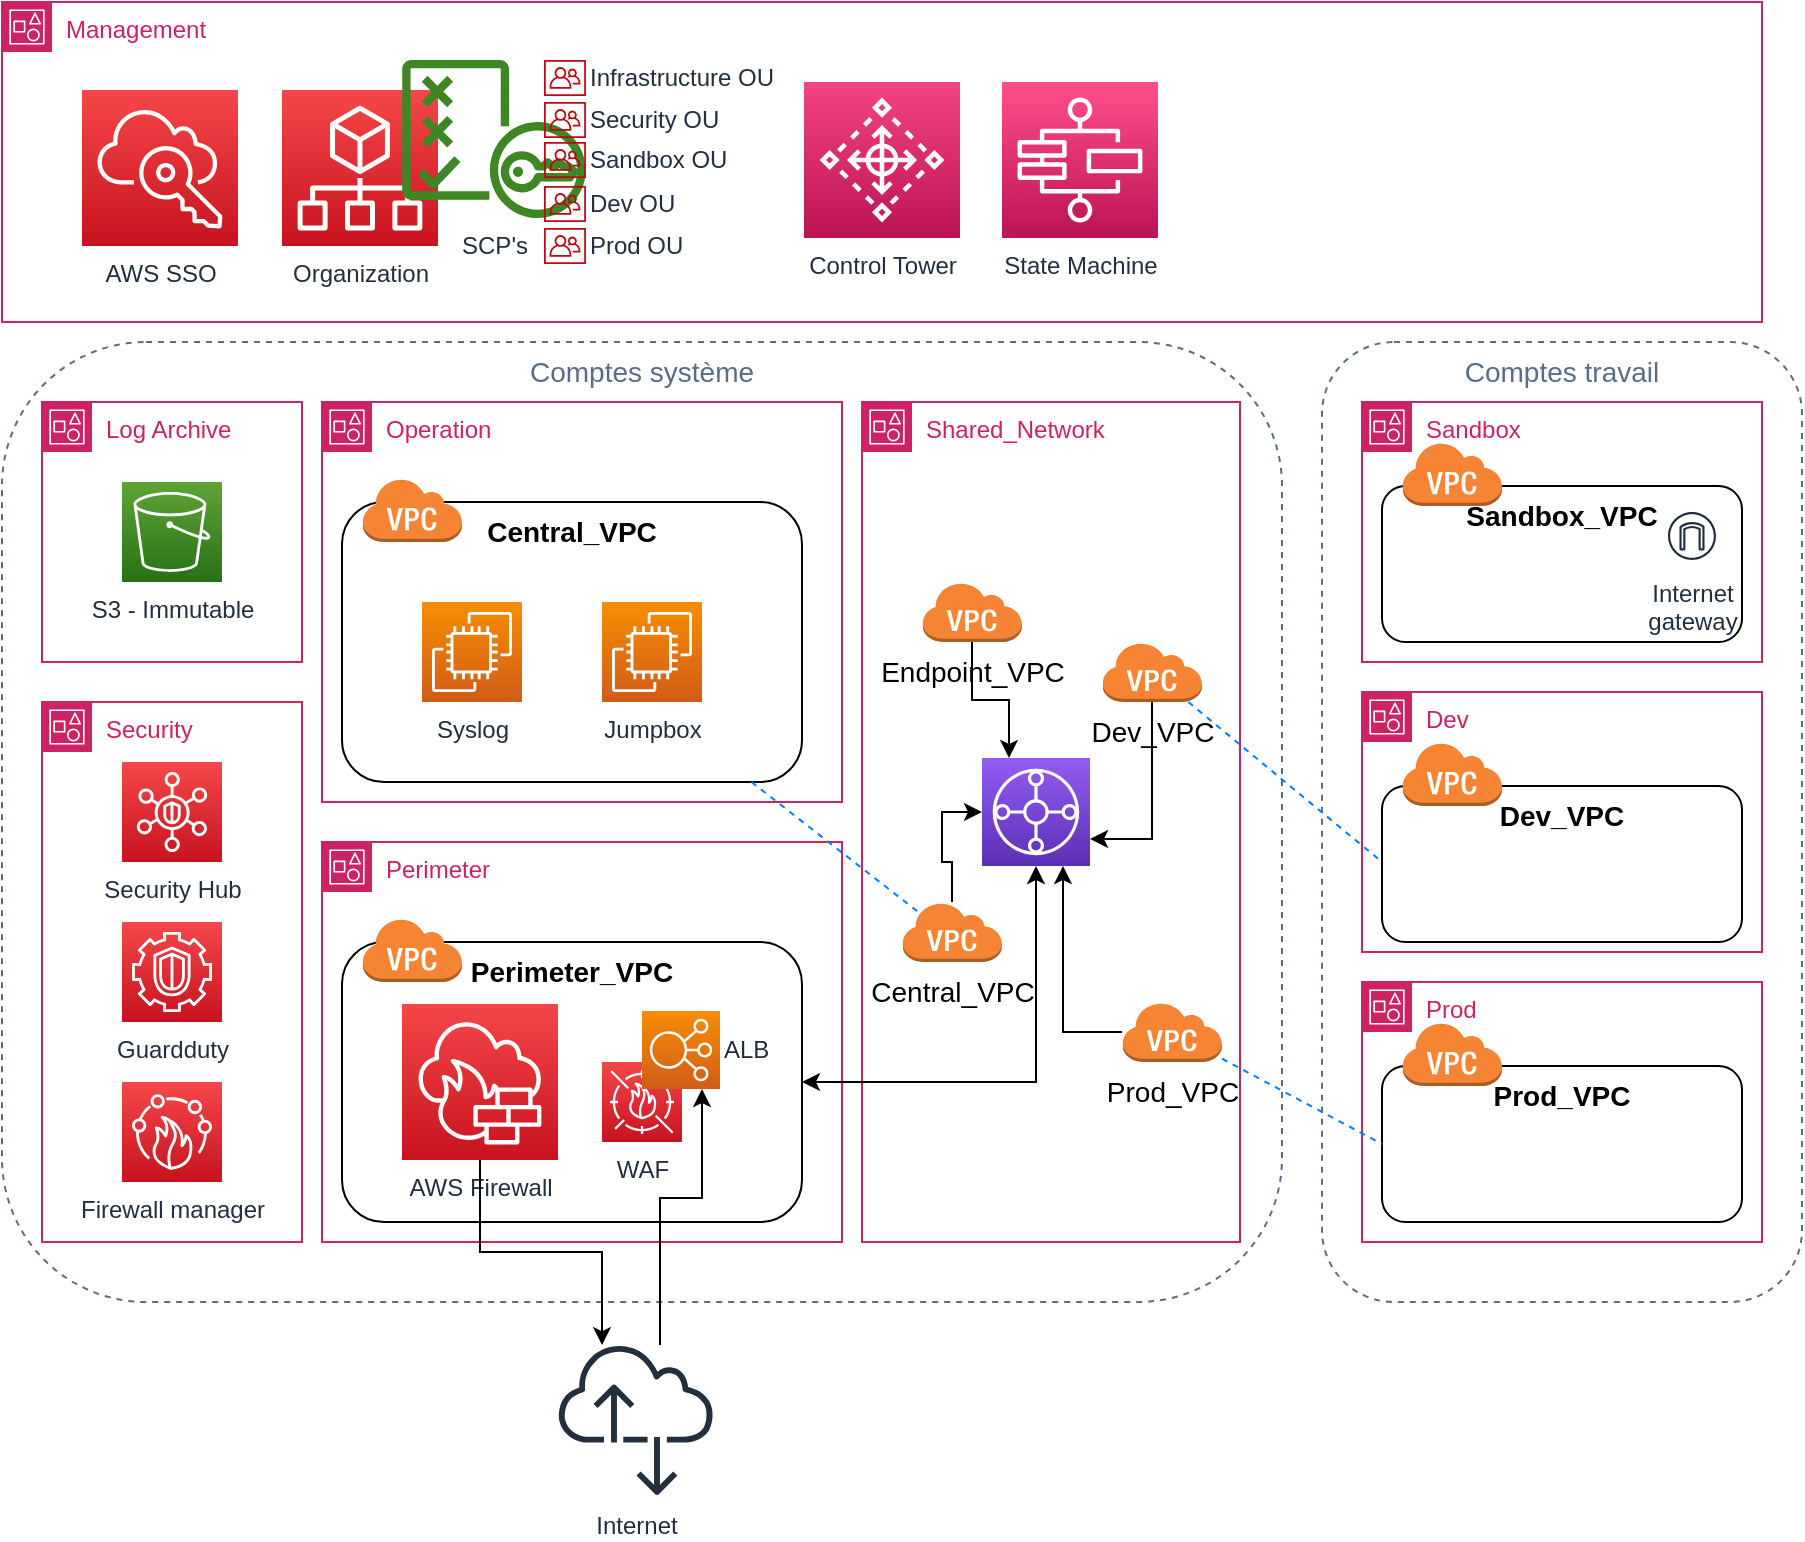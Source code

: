 <mxfile version="20.2.3" type="device"><diagram id="zEoo_NMySdw5E9qWyfnJ" name="Page-1"><mxGraphModel dx="1251" dy="1025" grid="1" gridSize="10" guides="1" tooltips="1" connect="1" arrows="1" fold="1" page="1" pageScale="1" pageWidth="1100" pageHeight="850" math="0" shadow="0"><root><mxCell id="0"/><mxCell id="1" parent="0"/><mxCell id="-a_9Rxebe0Hw4jp7fYCV-51" value="Comptes système" style="fillColor=none;strokeColor=#5A6C86;dashed=1;verticalAlign=top;fontStyle=0;fontColor=#5A6C86;rounded=1;shadow=0;glass=0;sketch=0;fontSize=14;" vertex="1" parent="1"><mxGeometry x="40" y="210" width="640" height="480" as="geometry"/></mxCell><mxCell id="-a_9Rxebe0Hw4jp7fYCV-1" value="Management" style="points=[[0,0],[0.25,0],[0.5,0],[0.75,0],[1,0],[1,0.25],[1,0.5],[1,0.75],[1,1],[0.75,1],[0.5,1],[0.25,1],[0,1],[0,0.75],[0,0.5],[0,0.25]];outlineConnect=0;gradientColor=none;html=1;whiteSpace=wrap;fontSize=12;fontStyle=0;container=1;pointerEvents=0;collapsible=0;recursiveResize=0;shape=mxgraph.aws4.group;grIcon=mxgraph.aws4.group_account;strokeColor=#CD2264;fillColor=none;verticalAlign=top;align=left;spacingLeft=30;fontColor=#CD2264;dashed=0;" vertex="1" parent="1"><mxGeometry x="40" y="40" width="880" height="160" as="geometry"/></mxCell><mxCell id="-a_9Rxebe0Hw4jp7fYCV-4" value="State Machine" style="sketch=0;points=[[0,0,0],[0.25,0,0],[0.5,0,0],[0.75,0,0],[1,0,0],[0,1,0],[0.25,1,0],[0.5,1,0],[0.75,1,0],[1,1,0],[0,0.25,0],[0,0.5,0],[0,0.75,0],[1,0.25,0],[1,0.5,0],[1,0.75,0]];outlineConnect=0;fontColor=#232F3E;gradientColor=#FF4F8B;gradientDirection=north;fillColor=#BC1356;strokeColor=#ffffff;dashed=0;verticalLabelPosition=bottom;verticalAlign=top;align=center;html=1;fontSize=12;fontStyle=0;aspect=fixed;shape=mxgraph.aws4.resourceIcon;resIcon=mxgraph.aws4.step_functions;rounded=1;shadow=0;glass=0;" vertex="1" parent="-a_9Rxebe0Hw4jp7fYCV-1"><mxGeometry x="500" y="40" width="78" height="78" as="geometry"/></mxCell><mxCell id="-a_9Rxebe0Hw4jp7fYCV-7" value="AWS SSO" style="sketch=0;points=[[0,0,0],[0.25,0,0],[0.5,0,0],[0.75,0,0],[1,0,0],[0,1,0],[0.25,1,0],[0.5,1,0],[0.75,1,0],[1,1,0],[0,0.25,0],[0,0.5,0],[0,0.75,0],[1,0.25,0],[1,0.5,0],[1,0.75,0]];outlineConnect=0;fontColor=#232F3E;gradientColor=#F54749;gradientDirection=north;fillColor=#C7131F;strokeColor=#ffffff;dashed=0;verticalLabelPosition=bottom;verticalAlign=top;align=center;html=1;fontSize=12;fontStyle=0;aspect=fixed;shape=mxgraph.aws4.resourceIcon;resIcon=mxgraph.aws4.single_sign_on;rounded=1;shadow=0;glass=0;" vertex="1" parent="-a_9Rxebe0Hw4jp7fYCV-1"><mxGeometry x="40" y="44" width="78" height="78" as="geometry"/></mxCell><mxCell id="-a_9Rxebe0Hw4jp7fYCV-8" value="Organization" style="sketch=0;points=[[0,0,0],[0.25,0,0],[0.5,0,0],[0.75,0,0],[1,0,0],[0,1,0],[0.25,1,0],[0.5,1,0],[0.75,1,0],[1,1,0],[0,0.25,0],[0,0.5,0],[0,0.75,0],[1,0.25,0],[1,0.5,0],[1,0.75,0]];outlineConnect=0;fontColor=#232F3E;gradientColor=#F54749;gradientDirection=north;fillColor=#C7131F;strokeColor=#ffffff;dashed=0;verticalLabelPosition=bottom;verticalAlign=top;align=center;html=1;fontSize=12;fontStyle=0;aspect=fixed;shape=mxgraph.aws4.resourceIcon;resIcon=mxgraph.aws4.organizations;rounded=1;shadow=0;glass=0;" vertex="1" parent="-a_9Rxebe0Hw4jp7fYCV-1"><mxGeometry x="140" y="44" width="78" height="78" as="geometry"/></mxCell><mxCell id="-a_9Rxebe0Hw4jp7fYCV-6" value="SCP's" style="sketch=0;outlineConnect=0;fontColor=#232F3E;gradientColor=none;fillColor=#3F8624;strokeColor=none;dashed=0;verticalLabelPosition=bottom;verticalAlign=top;align=center;html=1;fontSize=12;fontStyle=0;aspect=fixed;pointerEvents=1;shape=mxgraph.aws4.policy;rounded=1;shadow=0;glass=0;" vertex="1" parent="-a_9Rxebe0Hw4jp7fYCV-1"><mxGeometry x="200" y="29" width="91.97" height="79" as="geometry"/></mxCell><mxCell id="-a_9Rxebe0Hw4jp7fYCV-9" value="Infrastructure OU" style="sketch=0;outlineConnect=0;fontColor=#232F3E;gradientColor=none;fillColor=#BF0816;strokeColor=none;dashed=0;verticalLabelPosition=middle;verticalAlign=middle;align=left;html=1;fontSize=12;fontStyle=0;aspect=fixed;pointerEvents=1;shape=mxgraph.aws4.organizations_organizational_unit;rounded=1;shadow=0;glass=0;labelPosition=right;" vertex="1" parent="-a_9Rxebe0Hw4jp7fYCV-1"><mxGeometry x="271.01" y="29" width="20.96" height="18" as="geometry"/></mxCell><mxCell id="-a_9Rxebe0Hw4jp7fYCV-12" value="Sandbox OU" style="sketch=0;outlineConnect=0;fontColor=#232F3E;gradientColor=none;fillColor=#BF0816;strokeColor=none;dashed=0;verticalLabelPosition=middle;verticalAlign=middle;align=left;html=1;fontSize=12;fontStyle=0;aspect=fixed;pointerEvents=1;shape=mxgraph.aws4.organizations_organizational_unit;rounded=1;shadow=0;glass=0;labelPosition=right;" vertex="1" parent="-a_9Rxebe0Hw4jp7fYCV-1"><mxGeometry x="271.01" y="70" width="20.96" height="18" as="geometry"/></mxCell><mxCell id="-a_9Rxebe0Hw4jp7fYCV-11" value="Dev OU" style="sketch=0;outlineConnect=0;fontColor=#232F3E;gradientColor=none;fillColor=#BF0816;strokeColor=none;dashed=0;verticalLabelPosition=middle;verticalAlign=middle;align=left;html=1;fontSize=12;fontStyle=0;aspect=fixed;pointerEvents=1;shape=mxgraph.aws4.organizations_organizational_unit;rounded=1;shadow=0;glass=0;labelPosition=right;" vertex="1" parent="-a_9Rxebe0Hw4jp7fYCV-1"><mxGeometry x="271.01" y="92" width="20.96" height="18" as="geometry"/></mxCell><mxCell id="-a_9Rxebe0Hw4jp7fYCV-10" value="Security OU" style="sketch=0;outlineConnect=0;fontColor=#232F3E;gradientColor=none;fillColor=#BF0816;strokeColor=none;dashed=0;verticalLabelPosition=middle;verticalAlign=middle;align=left;html=1;fontSize=12;fontStyle=0;aspect=fixed;pointerEvents=1;shape=mxgraph.aws4.organizations_organizational_unit;rounded=1;shadow=0;glass=0;labelPosition=right;" vertex="1" parent="-a_9Rxebe0Hw4jp7fYCV-1"><mxGeometry x="271.01" y="50" width="20.96" height="18" as="geometry"/></mxCell><mxCell id="-a_9Rxebe0Hw4jp7fYCV-14" value="Prod OU" style="sketch=0;outlineConnect=0;fontColor=#232F3E;gradientColor=none;fillColor=#BF0816;strokeColor=none;dashed=0;verticalLabelPosition=middle;verticalAlign=middle;align=left;html=1;fontSize=12;fontStyle=0;aspect=fixed;pointerEvents=1;shape=mxgraph.aws4.organizations_organizational_unit;rounded=1;shadow=0;glass=0;labelPosition=right;" vertex="1" parent="-a_9Rxebe0Hw4jp7fYCV-1"><mxGeometry x="271.01" y="113" width="20.96" height="18" as="geometry"/></mxCell><mxCell id="-a_9Rxebe0Hw4jp7fYCV-70" value="Control Tower" style="sketch=0;points=[[0,0,0],[0.25,0,0],[0.5,0,0],[0.75,0,0],[1,0,0],[0,1,0],[0.25,1,0],[0.5,1,0],[0.75,1,0],[1,1,0],[0,0.25,0],[0,0.5,0],[0,0.75,0],[1,0.25,0],[1,0.5,0],[1,0.75,0]];points=[[0,0,0],[0.25,0,0],[0.5,0,0],[0.75,0,0],[1,0,0],[0,1,0],[0.25,1,0],[0.5,1,0],[0.75,1,0],[1,1,0],[0,0.25,0],[0,0.5,0],[0,0.75,0],[1,0.25,0],[1,0.5,0],[1,0.75,0]];outlineConnect=0;fontColor=#232F3E;gradientColor=#F34482;gradientDirection=north;fillColor=#BC1356;strokeColor=#ffffff;dashed=0;verticalLabelPosition=bottom;verticalAlign=top;align=center;html=1;fontSize=12;fontStyle=0;aspect=fixed;shape=mxgraph.aws4.resourceIcon;resIcon=mxgraph.aws4.control_tower;rounded=1;shadow=0;glass=0;" vertex="1" parent="-a_9Rxebe0Hw4jp7fYCV-1"><mxGeometry x="401" y="40" width="78" height="78" as="geometry"/></mxCell><mxCell id="-a_9Rxebe0Hw4jp7fYCV-18" value="Log Archive" style="points=[[0,0],[0.25,0],[0.5,0],[0.75,0],[1,0],[1,0.25],[1,0.5],[1,0.75],[1,1],[0.75,1],[0.5,1],[0.25,1],[0,1],[0,0.75],[0,0.5],[0,0.25]];outlineConnect=0;gradientColor=none;html=1;whiteSpace=wrap;fontSize=12;fontStyle=0;container=1;pointerEvents=0;collapsible=0;recursiveResize=0;shape=mxgraph.aws4.group;grIcon=mxgraph.aws4.group_account;strokeColor=#CD2264;fillColor=none;verticalAlign=top;align=left;spacingLeft=30;fontColor=#CD2264;dashed=0;rounded=1;shadow=0;glass=0;sketch=0;" vertex="1" parent="1"><mxGeometry x="60" y="240" width="130" height="130" as="geometry"/></mxCell><mxCell id="-a_9Rxebe0Hw4jp7fYCV-20" value="S3 - Immutable" style="sketch=0;points=[[0,0,0],[0.25,0,0],[0.5,0,0],[0.75,0,0],[1,0,0],[0,1,0],[0.25,1,0],[0.5,1,0],[0.75,1,0],[1,1,0],[0,0.25,0],[0,0.5,0],[0,0.75,0],[1,0.25,0],[1,0.5,0],[1,0.75,0]];outlineConnect=0;fontColor=#232F3E;gradientColor=#60A337;gradientDirection=north;fillColor=#277116;strokeColor=#ffffff;dashed=0;verticalLabelPosition=bottom;verticalAlign=top;align=center;html=1;fontSize=12;fontStyle=0;aspect=fixed;shape=mxgraph.aws4.resourceIcon;resIcon=mxgraph.aws4.s3;rounded=1;shadow=0;glass=0;" vertex="1" parent="-a_9Rxebe0Hw4jp7fYCV-18"><mxGeometry x="40" y="40" width="50" height="50" as="geometry"/></mxCell><mxCell id="-a_9Rxebe0Hw4jp7fYCV-19" value="Security" style="points=[[0,0],[0.25,0],[0.5,0],[0.75,0],[1,0],[1,0.25],[1,0.5],[1,0.75],[1,1],[0.75,1],[0.5,1],[0.25,1],[0,1],[0,0.75],[0,0.5],[0,0.25]];outlineConnect=0;gradientColor=none;html=1;whiteSpace=wrap;fontSize=12;fontStyle=0;container=1;pointerEvents=0;collapsible=0;recursiveResize=0;shape=mxgraph.aws4.group;grIcon=mxgraph.aws4.group_account;strokeColor=#CD2264;fillColor=none;verticalAlign=top;align=left;spacingLeft=30;fontColor=#CD2264;dashed=0;rounded=1;shadow=0;glass=0;sketch=0;" vertex="1" parent="1"><mxGeometry x="60" y="390" width="130" height="270" as="geometry"/></mxCell><mxCell id="-a_9Rxebe0Hw4jp7fYCV-22" value="Security Hub" style="sketch=0;points=[[0,0,0],[0.25,0,0],[0.5,0,0],[0.75,0,0],[1,0,0],[0,1,0],[0.25,1,0],[0.5,1,0],[0.75,1,0],[1,1,0],[0,0.25,0],[0,0.5,0],[0,0.75,0],[1,0.25,0],[1,0.5,0],[1,0.75,0]];outlineConnect=0;fontColor=#232F3E;gradientColor=#F54749;gradientDirection=north;fillColor=#C7131F;strokeColor=#ffffff;dashed=0;verticalLabelPosition=bottom;verticalAlign=top;align=center;html=1;fontSize=12;fontStyle=0;aspect=fixed;shape=mxgraph.aws4.resourceIcon;resIcon=mxgraph.aws4.security_hub;rounded=1;shadow=0;glass=0;" vertex="1" parent="-a_9Rxebe0Hw4jp7fYCV-19"><mxGeometry x="40" y="30" width="50" height="50" as="geometry"/></mxCell><mxCell id="-a_9Rxebe0Hw4jp7fYCV-23" value="Guardduty" style="sketch=0;points=[[0,0,0],[0.25,0,0],[0.5,0,0],[0.75,0,0],[1,0,0],[0,1,0],[0.25,1,0],[0.5,1,0],[0.75,1,0],[1,1,0],[0,0.25,0],[0,0.5,0],[0,0.75,0],[1,0.25,0],[1,0.5,0],[1,0.75,0]];outlineConnect=0;fontColor=#232F3E;gradientColor=#F54749;gradientDirection=north;fillColor=#C7131F;strokeColor=#ffffff;dashed=0;verticalLabelPosition=bottom;verticalAlign=top;align=center;html=1;fontSize=12;fontStyle=0;aspect=fixed;shape=mxgraph.aws4.resourceIcon;resIcon=mxgraph.aws4.guardduty;rounded=1;shadow=0;glass=0;" vertex="1" parent="-a_9Rxebe0Hw4jp7fYCV-19"><mxGeometry x="40" y="110" width="50" height="50" as="geometry"/></mxCell><mxCell id="-a_9Rxebe0Hw4jp7fYCV-24" value="Firewall manager" style="sketch=0;points=[[0,0,0],[0.25,0,0],[0.5,0,0],[0.75,0,0],[1,0,0],[0,1,0],[0.25,1,0],[0.5,1,0],[0.75,1,0],[1,1,0],[0,0.25,0],[0,0.5,0],[0,0.75,0],[1,0.25,0],[1,0.5,0],[1,0.75,0]];outlineConnect=0;fontColor=#232F3E;gradientColor=#F54749;gradientDirection=north;fillColor=#C7131F;strokeColor=#ffffff;dashed=0;verticalLabelPosition=bottom;verticalAlign=top;align=center;html=1;fontSize=12;fontStyle=0;aspect=fixed;shape=mxgraph.aws4.resourceIcon;resIcon=mxgraph.aws4.firewall_manager;rounded=1;shadow=0;glass=0;" vertex="1" parent="-a_9Rxebe0Hw4jp7fYCV-19"><mxGeometry x="40" y="190" width="50" height="50" as="geometry"/></mxCell><mxCell id="-a_9Rxebe0Hw4jp7fYCV-21" value="Operation" style="points=[[0,0],[0.25,0],[0.5,0],[0.75,0],[1,0],[1,0.25],[1,0.5],[1,0.75],[1,1],[0.75,1],[0.5,1],[0.25,1],[0,1],[0,0.75],[0,0.5],[0,0.25]];outlineConnect=0;gradientColor=none;html=1;whiteSpace=wrap;fontSize=12;fontStyle=0;container=1;pointerEvents=0;collapsible=0;recursiveResize=0;shape=mxgraph.aws4.group;grIcon=mxgraph.aws4.group_account;strokeColor=#CD2264;fillColor=none;verticalAlign=top;align=left;spacingLeft=30;fontColor=#CD2264;dashed=0;rounded=1;shadow=0;glass=0;sketch=0;" vertex="1" parent="1"><mxGeometry x="200" y="240" width="260" height="200" as="geometry"/></mxCell><mxCell id="-a_9Rxebe0Hw4jp7fYCV-28" value="Central_VPC" style="rounded=1;whiteSpace=wrap;html=1;shadow=0;glass=0;sketch=0;fontSize=14;verticalAlign=top;fontStyle=1" vertex="1" parent="-a_9Rxebe0Hw4jp7fYCV-21"><mxGeometry x="10" y="50" width="230" height="140" as="geometry"/></mxCell><mxCell id="-a_9Rxebe0Hw4jp7fYCV-27" value="" style="outlineConnect=0;dashed=0;verticalLabelPosition=bottom;verticalAlign=top;align=center;html=1;shape=mxgraph.aws3.virtual_private_cloud;fillColor=#F58534;gradientColor=none;rounded=1;shadow=0;glass=0;sketch=0;fontSize=14;" vertex="1" parent="-a_9Rxebe0Hw4jp7fYCV-21"><mxGeometry x="20" y="38" width="50" height="32" as="geometry"/></mxCell><mxCell id="-a_9Rxebe0Hw4jp7fYCV-25" value="Syslog" style="sketch=0;points=[[0,0,0],[0.25,0,0],[0.5,0,0],[0.75,0,0],[1,0,0],[0,1,0],[0.25,1,0],[0.5,1,0],[0.75,1,0],[1,1,0],[0,0.25,0],[0,0.5,0],[0,0.75,0],[1,0.25,0],[1,0.5,0],[1,0.75,0]];outlineConnect=0;fontColor=#232F3E;gradientColor=#F78E04;gradientDirection=north;fillColor=#D05C17;strokeColor=#ffffff;dashed=0;verticalLabelPosition=bottom;verticalAlign=top;align=center;html=1;fontSize=12;fontStyle=0;aspect=fixed;shape=mxgraph.aws4.resourceIcon;resIcon=mxgraph.aws4.ec2;rounded=1;shadow=0;glass=0;" vertex="1" parent="-a_9Rxebe0Hw4jp7fYCV-21"><mxGeometry x="50" y="100" width="50" height="50" as="geometry"/></mxCell><mxCell id="-a_9Rxebe0Hw4jp7fYCV-26" value="Jumpbox" style="sketch=0;points=[[0,0,0],[0.25,0,0],[0.5,0,0],[0.75,0,0],[1,0,0],[0,1,0],[0.25,1,0],[0.5,1,0],[0.75,1,0],[1,1,0],[0,0.25,0],[0,0.5,0],[0,0.75,0],[1,0.25,0],[1,0.5,0],[1,0.75,0]];outlineConnect=0;fontColor=#232F3E;gradientColor=#F78E04;gradientDirection=north;fillColor=#D05C17;strokeColor=#ffffff;dashed=0;verticalLabelPosition=bottom;verticalAlign=top;align=center;html=1;fontSize=12;fontStyle=0;aspect=fixed;shape=mxgraph.aws4.resourceIcon;resIcon=mxgraph.aws4.ec2;rounded=1;shadow=0;glass=0;" vertex="1" parent="-a_9Rxebe0Hw4jp7fYCV-21"><mxGeometry x="140" y="100" width="50" height="50" as="geometry"/></mxCell><mxCell id="-a_9Rxebe0Hw4jp7fYCV-29" value="Perimeter" style="points=[[0,0],[0.25,0],[0.5,0],[0.75,0],[1,0],[1,0.25],[1,0.5],[1,0.75],[1,1],[0.75,1],[0.5,1],[0.25,1],[0,1],[0,0.75],[0,0.5],[0,0.25]];outlineConnect=0;gradientColor=none;html=1;whiteSpace=wrap;fontSize=12;fontStyle=0;container=1;pointerEvents=0;collapsible=0;recursiveResize=0;shape=mxgraph.aws4.group;grIcon=mxgraph.aws4.group_account;strokeColor=#CD2264;fillColor=none;verticalAlign=top;align=left;spacingLeft=30;fontColor=#CD2264;dashed=0;rounded=1;shadow=0;glass=0;sketch=0;" vertex="1" parent="1"><mxGeometry x="200" y="460" width="260" height="200" as="geometry"/></mxCell><mxCell id="-a_9Rxebe0Hw4jp7fYCV-30" value="Perimeter_VPC" style="rounded=1;whiteSpace=wrap;html=1;shadow=0;glass=0;sketch=0;fontSize=14;verticalAlign=top;fontStyle=1" vertex="1" parent="-a_9Rxebe0Hw4jp7fYCV-29"><mxGeometry x="10" y="50" width="230" height="140" as="geometry"/></mxCell><mxCell id="-a_9Rxebe0Hw4jp7fYCV-31" value="" style="outlineConnect=0;dashed=0;verticalLabelPosition=bottom;verticalAlign=top;align=center;html=1;shape=mxgraph.aws3.virtual_private_cloud;fillColor=#F58534;gradientColor=none;rounded=1;shadow=0;glass=0;sketch=0;fontSize=14;" vertex="1" parent="-a_9Rxebe0Hw4jp7fYCV-29"><mxGeometry x="20" y="38" width="50" height="32" as="geometry"/></mxCell><mxCell id="-a_9Rxebe0Hw4jp7fYCV-34" value="AWS Firewall" style="sketch=0;points=[[0,0,0],[0.25,0,0],[0.5,0,0],[0.75,0,0],[1,0,0],[0,1,0],[0.25,1,0],[0.5,1,0],[0.75,1,0],[1,1,0],[0,0.25,0],[0,0.5,0],[0,0.75,0],[1,0.25,0],[1,0.5,0],[1,0.75,0]];outlineConnect=0;fontColor=#232F3E;gradientColor=#F54749;gradientDirection=north;fillColor=#C7131F;strokeColor=#ffffff;dashed=0;verticalLabelPosition=bottom;verticalAlign=top;align=center;html=1;fontSize=12;fontStyle=0;aspect=fixed;shape=mxgraph.aws4.resourceIcon;resIcon=mxgraph.aws4.network_firewall;rounded=1;shadow=0;glass=0;" vertex="1" parent="-a_9Rxebe0Hw4jp7fYCV-29"><mxGeometry x="40" y="81" width="78" height="78" as="geometry"/></mxCell><mxCell id="-a_9Rxebe0Hw4jp7fYCV-36" value="WAF" style="sketch=0;points=[[0,0,0],[0.25,0,0],[0.5,0,0],[0.75,0,0],[1,0,0],[0,1,0],[0.25,1,0],[0.5,1,0],[0.75,1,0],[1,1,0],[0,0.25,0],[0,0.5,0],[0,0.75,0],[1,0.25,0],[1,0.5,0],[1,0.75,0]];outlineConnect=0;fontColor=#232F3E;gradientColor=#F54749;gradientDirection=north;fillColor=#C7131F;strokeColor=#ffffff;dashed=0;verticalLabelPosition=bottom;verticalAlign=top;align=center;html=1;fontSize=12;fontStyle=0;aspect=fixed;shape=mxgraph.aws4.resourceIcon;resIcon=mxgraph.aws4.waf;rounded=1;shadow=0;glass=0;" vertex="1" parent="-a_9Rxebe0Hw4jp7fYCV-29"><mxGeometry x="140" y="110" width="40" height="40" as="geometry"/></mxCell><mxCell id="-a_9Rxebe0Hw4jp7fYCV-35" value="ALB" style="sketch=0;points=[[0,0,0],[0.25,0,0],[0.5,0,0],[0.75,0,0],[1,0,0],[0,1,0],[0.25,1,0],[0.5,1,0],[0.75,1,0],[1,1,0],[0,0.25,0],[0,0.5,0],[0,0.75,0],[1,0.25,0],[1,0.5,0],[1,0.75,0]];outlineConnect=0;fontColor=#232F3E;gradientColor=#F78E04;gradientDirection=north;fillColor=#D05C17;strokeColor=#ffffff;dashed=0;verticalLabelPosition=middle;verticalAlign=middle;align=left;html=1;fontSize=12;fontStyle=0;aspect=fixed;shape=mxgraph.aws4.resourceIcon;resIcon=mxgraph.aws4.elastic_load_balancing;rounded=1;shadow=0;glass=0;labelPosition=right;" vertex="1" parent="-a_9Rxebe0Hw4jp7fYCV-29"><mxGeometry x="160" y="84.5" width="39" height="39" as="geometry"/></mxCell><mxCell id="-a_9Rxebe0Hw4jp7fYCV-38" value="Shared_Network" style="points=[[0,0],[0.25,0],[0.5,0],[0.75,0],[1,0],[1,0.25],[1,0.5],[1,0.75],[1,1],[0.75,1],[0.5,1],[0.25,1],[0,1],[0,0.75],[0,0.5],[0,0.25]];outlineConnect=0;gradientColor=none;html=1;whiteSpace=wrap;fontSize=12;fontStyle=0;container=1;pointerEvents=0;collapsible=0;recursiveResize=0;shape=mxgraph.aws4.group;grIcon=mxgraph.aws4.group_account;strokeColor=#CD2264;fillColor=none;verticalAlign=top;align=left;spacingLeft=30;fontColor=#CD2264;dashed=0;rounded=1;shadow=0;glass=0;sketch=0;" vertex="1" parent="1"><mxGeometry x="470" y="240" width="189" height="420" as="geometry"/></mxCell><mxCell id="-a_9Rxebe0Hw4jp7fYCV-39" value="" style="sketch=0;points=[[0,0,0],[0.25,0,0],[0.5,0,0],[0.75,0,0],[1,0,0],[0,1,0],[0.25,1,0],[0.5,1,0],[0.75,1,0],[1,1,0],[0,0.25,0],[0,0.5,0],[0,0.75,0],[1,0.25,0],[1,0.5,0],[1,0.75,0]];outlineConnect=0;fontColor=#232F3E;gradientColor=#945DF2;gradientDirection=north;fillColor=#5A30B5;strokeColor=#ffffff;dashed=0;verticalLabelPosition=bottom;verticalAlign=top;align=center;html=1;fontSize=12;fontStyle=0;aspect=fixed;shape=mxgraph.aws4.resourceIcon;resIcon=mxgraph.aws4.transit_gateway;rounded=1;shadow=0;glass=0;" vertex="1" parent="-a_9Rxebe0Hw4jp7fYCV-38"><mxGeometry x="60" y="178" width="54" height="54" as="geometry"/></mxCell><mxCell id="-a_9Rxebe0Hw4jp7fYCV-45" style="edgeStyle=orthogonalEdgeStyle;rounded=0;orthogonalLoop=1;jettySize=auto;html=1;entryX=1;entryY=0.75;entryDx=0;entryDy=0;entryPerimeter=0;fontSize=14;exitX=0.5;exitY=1;exitDx=0;exitDy=0;exitPerimeter=0;" edge="1" parent="-a_9Rxebe0Hw4jp7fYCV-38" source="-a_9Rxebe0Hw4jp7fYCV-40" target="-a_9Rxebe0Hw4jp7fYCV-39"><mxGeometry relative="1" as="geometry"/></mxCell><mxCell id="-a_9Rxebe0Hw4jp7fYCV-40" value="Dev_VPC" style="outlineConnect=0;dashed=0;verticalLabelPosition=bottom;verticalAlign=top;align=center;html=1;shape=mxgraph.aws3.virtual_private_cloud;fillColor=#F58534;gradientColor=none;rounded=1;shadow=0;glass=0;sketch=0;fontSize=14;" vertex="1" parent="-a_9Rxebe0Hw4jp7fYCV-38"><mxGeometry x="120" y="120" width="50" height="30" as="geometry"/></mxCell><mxCell id="-a_9Rxebe0Hw4jp7fYCV-46" style="edgeStyle=orthogonalEdgeStyle;rounded=0;orthogonalLoop=1;jettySize=auto;html=1;fontSize=14;entryX=0.75;entryY=1;entryDx=0;entryDy=0;entryPerimeter=0;" edge="1" parent="-a_9Rxebe0Hw4jp7fYCV-38" source="-a_9Rxebe0Hw4jp7fYCV-43" target="-a_9Rxebe0Hw4jp7fYCV-39"><mxGeometry relative="1" as="geometry"/></mxCell><mxCell id="-a_9Rxebe0Hw4jp7fYCV-43" value="Prod_VPC" style="outlineConnect=0;dashed=0;verticalLabelPosition=bottom;verticalAlign=top;align=center;html=1;shape=mxgraph.aws3.virtual_private_cloud;fillColor=#F58534;gradientColor=none;rounded=1;shadow=0;glass=0;sketch=0;fontSize=14;" vertex="1" parent="-a_9Rxebe0Hw4jp7fYCV-38"><mxGeometry x="130" y="300" width="50" height="30" as="geometry"/></mxCell><mxCell id="-a_9Rxebe0Hw4jp7fYCV-49" style="edgeStyle=orthogonalEdgeStyle;rounded=0;orthogonalLoop=1;jettySize=auto;html=1;entryX=0;entryY=0.5;entryDx=0;entryDy=0;entryPerimeter=0;fontSize=14;" edge="1" parent="-a_9Rxebe0Hw4jp7fYCV-38" source="-a_9Rxebe0Hw4jp7fYCV-42" target="-a_9Rxebe0Hw4jp7fYCV-39"><mxGeometry relative="1" as="geometry"/></mxCell><mxCell id="-a_9Rxebe0Hw4jp7fYCV-42" value="Central_VPC" style="outlineConnect=0;dashed=0;verticalLabelPosition=bottom;verticalAlign=top;align=center;html=1;shape=mxgraph.aws3.virtual_private_cloud;fillColor=#F58534;gradientColor=none;rounded=1;shadow=0;glass=0;sketch=0;fontSize=14;" vertex="1" parent="-a_9Rxebe0Hw4jp7fYCV-38"><mxGeometry x="20" y="250" width="50" height="30" as="geometry"/></mxCell><mxCell id="-a_9Rxebe0Hw4jp7fYCV-48" style="edgeStyle=orthogonalEdgeStyle;rounded=0;orthogonalLoop=1;jettySize=auto;html=1;entryX=0.25;entryY=0;entryDx=0;entryDy=0;entryPerimeter=0;fontSize=14;" edge="1" parent="-a_9Rxebe0Hw4jp7fYCV-38" source="-a_9Rxebe0Hw4jp7fYCV-41" target="-a_9Rxebe0Hw4jp7fYCV-39"><mxGeometry relative="1" as="geometry"/></mxCell><mxCell id="-a_9Rxebe0Hw4jp7fYCV-41" value="Endpoint_VPC" style="outlineConnect=0;dashed=0;verticalLabelPosition=bottom;verticalAlign=top;align=center;html=1;shape=mxgraph.aws3.virtual_private_cloud;fillColor=#F58534;gradientColor=none;rounded=1;shadow=0;glass=0;sketch=0;fontSize=14;" vertex="1" parent="-a_9Rxebe0Hw4jp7fYCV-38"><mxGeometry x="30" y="90" width="50" height="30" as="geometry"/></mxCell><mxCell id="-a_9Rxebe0Hw4jp7fYCV-50" value="Internet" style="sketch=0;outlineConnect=0;fontColor=#232F3E;gradientColor=none;fillColor=#232F3D;strokeColor=none;dashed=0;verticalLabelPosition=bottom;verticalAlign=top;align=center;html=1;fontSize=12;fontStyle=0;aspect=fixed;pointerEvents=1;shape=mxgraph.aws4.internet_alt2;rounded=1;shadow=0;glass=0;" vertex="1" parent="1"><mxGeometry x="318" y="710" width="78" height="78" as="geometry"/></mxCell><mxCell id="-a_9Rxebe0Hw4jp7fYCV-52" value="Sandbox" style="points=[[0,0],[0.25,0],[0.5,0],[0.75,0],[1,0],[1,0.25],[1,0.5],[1,0.75],[1,1],[0.75,1],[0.5,1],[0.25,1],[0,1],[0,0.75],[0,0.5],[0,0.25]];outlineConnect=0;gradientColor=none;html=1;whiteSpace=wrap;fontSize=12;fontStyle=0;container=1;pointerEvents=0;collapsible=0;recursiveResize=0;shape=mxgraph.aws4.group;grIcon=mxgraph.aws4.group_account;strokeColor=#CD2264;fillColor=none;verticalAlign=top;align=left;spacingLeft=30;fontColor=#CD2264;dashed=0;rounded=1;shadow=0;glass=0;sketch=0;" vertex="1" parent="1"><mxGeometry x="720" y="240" width="200" height="130" as="geometry"/></mxCell><mxCell id="-a_9Rxebe0Hw4jp7fYCV-53" value="Dev" style="points=[[0,0],[0.25,0],[0.5,0],[0.75,0],[1,0],[1,0.25],[1,0.5],[1,0.75],[1,1],[0.75,1],[0.5,1],[0.25,1],[0,1],[0,0.75],[0,0.5],[0,0.25]];outlineConnect=0;gradientColor=none;html=1;whiteSpace=wrap;fontSize=12;fontStyle=0;container=1;pointerEvents=0;collapsible=0;recursiveResize=0;shape=mxgraph.aws4.group;grIcon=mxgraph.aws4.group_account;strokeColor=#CD2264;fillColor=none;verticalAlign=top;align=left;spacingLeft=30;fontColor=#CD2264;dashed=0;rounded=1;shadow=0;glass=0;sketch=0;" vertex="1" parent="1"><mxGeometry x="720" y="385" width="200" height="130" as="geometry"/></mxCell><mxCell id="-a_9Rxebe0Hw4jp7fYCV-54" value="Prod" style="points=[[0,0],[0.25,0],[0.5,0],[0.75,0],[1,0],[1,0.25],[1,0.5],[1,0.75],[1,1],[0.75,1],[0.5,1],[0.25,1],[0,1],[0,0.75],[0,0.5],[0,0.25]];outlineConnect=0;gradientColor=none;html=1;whiteSpace=wrap;fontSize=12;fontStyle=0;container=1;pointerEvents=0;collapsible=0;recursiveResize=0;shape=mxgraph.aws4.group;grIcon=mxgraph.aws4.group_account;strokeColor=#CD2264;fillColor=none;verticalAlign=top;align=left;spacingLeft=30;fontColor=#CD2264;dashed=0;rounded=1;shadow=0;glass=0;sketch=0;" vertex="1" parent="1"><mxGeometry x="720" y="530" width="200" height="130" as="geometry"/></mxCell><mxCell id="-a_9Rxebe0Hw4jp7fYCV-55" value="Comptes travail" style="fillColor=none;strokeColor=#5A6C86;dashed=1;verticalAlign=top;fontStyle=0;fontColor=#5A6C86;rounded=1;shadow=0;glass=0;sketch=0;fontSize=14;" vertex="1" parent="1"><mxGeometry x="700" y="210" width="240" height="480" as="geometry"/></mxCell><mxCell id="-a_9Rxebe0Hw4jp7fYCV-56" value="Sandbox_VPC" style="rounded=1;whiteSpace=wrap;html=1;shadow=0;glass=0;sketch=0;fontSize=14;verticalAlign=top;fontStyle=1" vertex="1" parent="1"><mxGeometry x="730" y="282" width="180" height="78" as="geometry"/></mxCell><mxCell id="-a_9Rxebe0Hw4jp7fYCV-57" value="" style="outlineConnect=0;dashed=0;verticalLabelPosition=bottom;verticalAlign=top;align=center;html=1;shape=mxgraph.aws3.virtual_private_cloud;fillColor=#F58534;gradientColor=none;rounded=1;shadow=0;glass=0;sketch=0;fontSize=14;" vertex="1" parent="1"><mxGeometry x="740" y="260" width="50" height="32" as="geometry"/></mxCell><mxCell id="-a_9Rxebe0Hw4jp7fYCV-58" value="Internet&#10;gateway" style="sketch=0;outlineConnect=0;fontColor=#232F3E;gradientColor=none;strokeColor=#232F3E;fillColor=#ffffff;dashed=0;verticalLabelPosition=bottom;verticalAlign=top;align=center;html=1;fontSize=12;fontStyle=0;aspect=fixed;shape=mxgraph.aws4.resourceIcon;resIcon=mxgraph.aws4.internet_gateway;rounded=1;shadow=0;glass=0;" vertex="1" parent="1"><mxGeometry x="870" y="292" width="30" height="30" as="geometry"/></mxCell><mxCell id="-a_9Rxebe0Hw4jp7fYCV-59" value="Dev_VPC" style="rounded=1;whiteSpace=wrap;html=1;shadow=0;glass=0;sketch=0;fontSize=14;verticalAlign=top;fontStyle=1" vertex="1" parent="1"><mxGeometry x="730" y="432" width="180" height="78" as="geometry"/></mxCell><mxCell id="-a_9Rxebe0Hw4jp7fYCV-60" value="" style="outlineConnect=0;dashed=0;verticalLabelPosition=bottom;verticalAlign=top;align=center;html=1;shape=mxgraph.aws3.virtual_private_cloud;fillColor=#F58534;gradientColor=none;rounded=1;shadow=0;glass=0;sketch=0;fontSize=14;" vertex="1" parent="1"><mxGeometry x="740" y="410" width="50" height="32" as="geometry"/></mxCell><mxCell id="-a_9Rxebe0Hw4jp7fYCV-61" value="Prod_VPC" style="rounded=1;whiteSpace=wrap;html=1;shadow=0;glass=0;sketch=0;fontSize=14;verticalAlign=top;fontStyle=1" vertex="1" parent="1"><mxGeometry x="730" y="572" width="180" height="78" as="geometry"/></mxCell><mxCell id="-a_9Rxebe0Hw4jp7fYCV-62" value="" style="outlineConnect=0;dashed=0;verticalLabelPosition=bottom;verticalAlign=top;align=center;html=1;shape=mxgraph.aws3.virtual_private_cloud;fillColor=#F58534;gradientColor=none;rounded=1;shadow=0;glass=0;sketch=0;fontSize=14;" vertex="1" parent="1"><mxGeometry x="740" y="550" width="50" height="32" as="geometry"/></mxCell><mxCell id="-a_9Rxebe0Hw4jp7fYCV-63" style="edgeStyle=orthogonalEdgeStyle;rounded=0;orthogonalLoop=1;jettySize=auto;html=1;fontSize=14;endArrow=none;endFill=0;startArrow=classic;startFill=1;" edge="1" parent="1" source="-a_9Rxebe0Hw4jp7fYCV-35" target="-a_9Rxebe0Hw4jp7fYCV-50"><mxGeometry relative="1" as="geometry"><Array as="points"><mxPoint x="390" y="638"/><mxPoint x="369" y="638"/></Array></mxGeometry></mxCell><mxCell id="-a_9Rxebe0Hw4jp7fYCV-64" style="edgeStyle=orthogonalEdgeStyle;rounded=0;orthogonalLoop=1;jettySize=auto;html=1;fontSize=14;endArrow=classic;endFill=1;exitX=0.5;exitY=1;exitDx=0;exitDy=0;exitPerimeter=0;" edge="1" parent="1" source="-a_9Rxebe0Hw4jp7fYCV-34" target="-a_9Rxebe0Hw4jp7fYCV-50"><mxGeometry relative="1" as="geometry"><Array as="points"><mxPoint x="279" y="665"/><mxPoint x="340" y="665"/></Array></mxGeometry></mxCell><mxCell id="-a_9Rxebe0Hw4jp7fYCV-66" style="edgeStyle=orthogonalEdgeStyle;rounded=0;orthogonalLoop=1;jettySize=auto;html=1;fontSize=14;startArrow=classic;startFill=1;endArrow=classic;endFill=1;" edge="1" parent="1" source="-a_9Rxebe0Hw4jp7fYCV-30" target="-a_9Rxebe0Hw4jp7fYCV-39"><mxGeometry relative="1" as="geometry"/></mxCell><mxCell id="-a_9Rxebe0Hw4jp7fYCV-67" style="rounded=0;orthogonalLoop=1;jettySize=auto;html=1;entryX=0.18;entryY=0.19;entryDx=0;entryDy=0;entryPerimeter=0;fontSize=14;startArrow=none;startFill=0;endArrow=none;endFill=0;dashed=1;strokeColor=#007FFF;" edge="1" parent="1" source="-a_9Rxebe0Hw4jp7fYCV-28" target="-a_9Rxebe0Hw4jp7fYCV-42"><mxGeometry relative="1" as="geometry"/></mxCell><mxCell id="-a_9Rxebe0Hw4jp7fYCV-68" style="edgeStyle=none;rounded=0;orthogonalLoop=1;jettySize=auto;html=1;dashed=1;fontSize=14;startArrow=none;startFill=0;endArrow=none;endFill=0;strokeColor=#007FFF;" edge="1" parent="1" source="-a_9Rxebe0Hw4jp7fYCV-40"><mxGeometry relative="1" as="geometry"><mxPoint x="730" y="470" as="targetPoint"/></mxGeometry></mxCell><mxCell id="-a_9Rxebe0Hw4jp7fYCV-69" style="edgeStyle=none;rounded=0;orthogonalLoop=1;jettySize=auto;html=1;entryX=0;entryY=0.5;entryDx=0;entryDy=0;dashed=1;fontSize=14;startArrow=none;startFill=0;endArrow=none;endFill=0;strokeColor=#007FFF;" edge="1" parent="1" source="-a_9Rxebe0Hw4jp7fYCV-43" target="-a_9Rxebe0Hw4jp7fYCV-61"><mxGeometry relative="1" as="geometry"/></mxCell></root></mxGraphModel></diagram></mxfile>